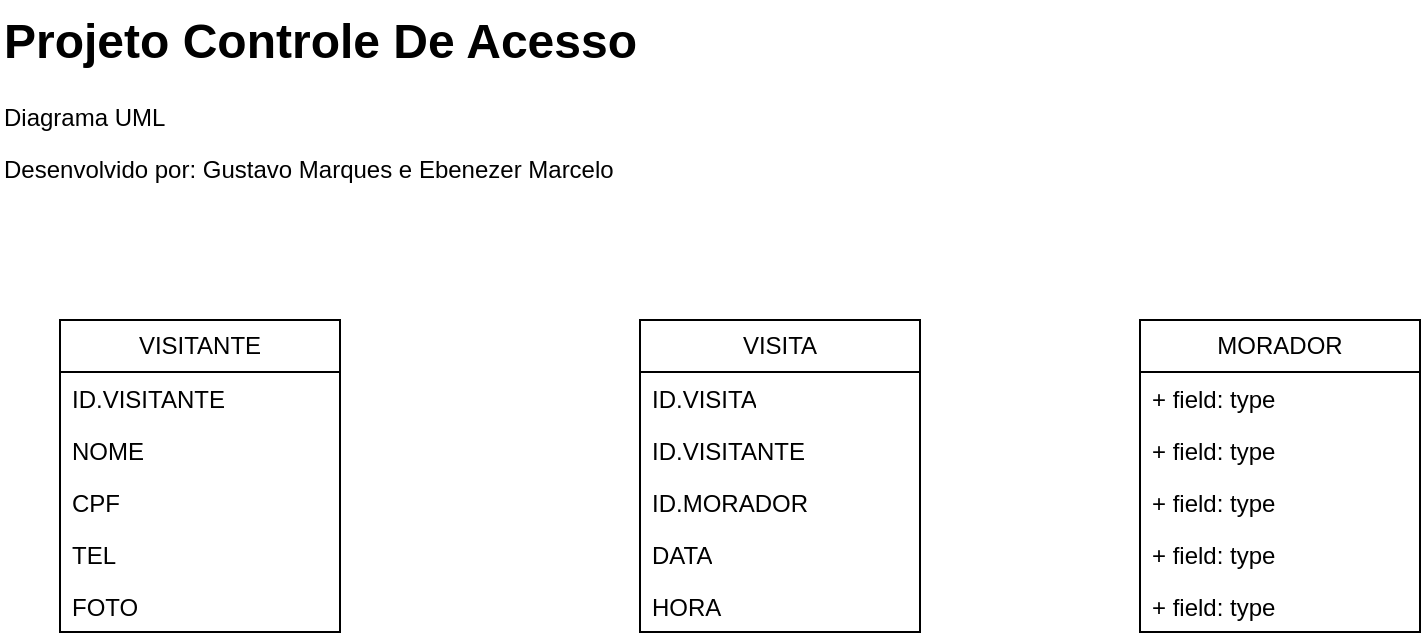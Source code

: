 <mxfile version="26.1.0">
  <diagram name="Page-1" id="W9D37P64vIjJOq914Ekg">
    <mxGraphModel dx="1034" dy="420" grid="1" gridSize="10" guides="1" tooltips="1" connect="1" arrows="1" fold="1" page="1" pageScale="1" pageWidth="850" pageHeight="1100" math="0" shadow="0">
      <root>
        <mxCell id="0" />
        <mxCell id="1" parent="0" />
        <mxCell id="ZYSMAdA9wxsMHeKSI5tO-1" value="VISITA" style="swimlane;fontStyle=0;childLayout=stackLayout;horizontal=1;startSize=26;fillColor=none;horizontalStack=0;resizeParent=1;resizeParentMax=0;resizeLast=0;collapsible=1;marginBottom=0;whiteSpace=wrap;html=1;" parent="1" vertex="1">
          <mxGeometry x="350" y="190" width="140" height="156" as="geometry" />
        </mxCell>
        <mxCell id="ZYSMAdA9wxsMHeKSI5tO-3" value="ID.VISITA" style="text;strokeColor=none;fillColor=none;align=left;verticalAlign=top;spacingLeft=4;spacingRight=4;overflow=hidden;rotatable=0;points=[[0,0.5],[1,0.5]];portConstraint=eastwest;whiteSpace=wrap;html=1;" parent="ZYSMAdA9wxsMHeKSI5tO-1" vertex="1">
          <mxGeometry y="26" width="140" height="26" as="geometry" />
        </mxCell>
        <mxCell id="uSdl-e1M3gpaHHDuwh7n-1" value="ID.VISITANTE" style="text;strokeColor=none;fillColor=none;align=left;verticalAlign=top;spacingLeft=4;spacingRight=4;overflow=hidden;rotatable=0;points=[[0,0.5],[1,0.5]];portConstraint=eastwest;whiteSpace=wrap;html=1;" vertex="1" parent="ZYSMAdA9wxsMHeKSI5tO-1">
          <mxGeometry y="52" width="140" height="26" as="geometry" />
        </mxCell>
        <mxCell id="uSdl-e1M3gpaHHDuwh7n-3" value="ID.MORADOR" style="text;strokeColor=none;fillColor=none;align=left;verticalAlign=top;spacingLeft=4;spacingRight=4;overflow=hidden;rotatable=0;points=[[0,0.5],[1,0.5]];portConstraint=eastwest;whiteSpace=wrap;html=1;" vertex="1" parent="ZYSMAdA9wxsMHeKSI5tO-1">
          <mxGeometry y="78" width="140" height="26" as="geometry" />
        </mxCell>
        <mxCell id="uSdl-e1M3gpaHHDuwh7n-6" value="DATA" style="text;strokeColor=none;fillColor=none;align=left;verticalAlign=top;spacingLeft=4;spacingRight=4;overflow=hidden;rotatable=0;points=[[0,0.5],[1,0.5]];portConstraint=eastwest;whiteSpace=wrap;html=1;" vertex="1" parent="ZYSMAdA9wxsMHeKSI5tO-1">
          <mxGeometry y="104" width="140" height="26" as="geometry" />
        </mxCell>
        <mxCell id="uSdl-e1M3gpaHHDuwh7n-2" value="HORA" style="text;strokeColor=none;fillColor=none;align=left;verticalAlign=top;spacingLeft=4;spacingRight=4;overflow=hidden;rotatable=0;points=[[0,0.5],[1,0.5]];portConstraint=eastwest;whiteSpace=wrap;html=1;" vertex="1" parent="ZYSMAdA9wxsMHeKSI5tO-1">
          <mxGeometry y="130" width="140" height="26" as="geometry" />
        </mxCell>
        <mxCell id="ZYSMAdA9wxsMHeKSI5tO-5" value="VISITANTE" style="swimlane;fontStyle=0;childLayout=stackLayout;horizontal=1;startSize=26;fillColor=none;horizontalStack=0;resizeParent=1;resizeParentMax=0;resizeLast=0;collapsible=1;marginBottom=0;whiteSpace=wrap;html=1;" parent="1" vertex="1">
          <mxGeometry x="60" y="190" width="140" height="156" as="geometry" />
        </mxCell>
        <mxCell id="ZYSMAdA9wxsMHeKSI5tO-6" value="ID.VISITANTE" style="text;strokeColor=none;fillColor=none;align=left;verticalAlign=top;spacingLeft=4;spacingRight=4;overflow=hidden;rotatable=0;points=[[0,0.5],[1,0.5]];portConstraint=eastwest;whiteSpace=wrap;html=1;" parent="ZYSMAdA9wxsMHeKSI5tO-5" vertex="1">
          <mxGeometry y="26" width="140" height="26" as="geometry" />
        </mxCell>
        <mxCell id="ZYSMAdA9wxsMHeKSI5tO-7" value="NOME" style="text;strokeColor=none;fillColor=none;align=left;verticalAlign=top;spacingLeft=4;spacingRight=4;overflow=hidden;rotatable=0;points=[[0,0.5],[1,0.5]];portConstraint=eastwest;whiteSpace=wrap;html=1;" parent="ZYSMAdA9wxsMHeKSI5tO-5" vertex="1">
          <mxGeometry y="52" width="140" height="26" as="geometry" />
        </mxCell>
        <mxCell id="ZYSMAdA9wxsMHeKSI5tO-8" value="CPF" style="text;strokeColor=none;fillColor=none;align=left;verticalAlign=top;spacingLeft=4;spacingRight=4;overflow=hidden;rotatable=0;points=[[0,0.5],[1,0.5]];portConstraint=eastwest;whiteSpace=wrap;html=1;" parent="ZYSMAdA9wxsMHeKSI5tO-5" vertex="1">
          <mxGeometry y="78" width="140" height="26" as="geometry" />
        </mxCell>
        <mxCell id="ZYSMAdA9wxsMHeKSI5tO-15" value="TEL" style="text;strokeColor=none;fillColor=none;align=left;verticalAlign=top;spacingLeft=4;spacingRight=4;overflow=hidden;rotatable=0;points=[[0,0.5],[1,0.5]];portConstraint=eastwest;whiteSpace=wrap;html=1;" parent="ZYSMAdA9wxsMHeKSI5tO-5" vertex="1">
          <mxGeometry y="104" width="140" height="26" as="geometry" />
        </mxCell>
        <mxCell id="ZYSMAdA9wxsMHeKSI5tO-14" value="FOTO" style="text;strokeColor=none;fillColor=none;align=left;verticalAlign=top;spacingLeft=4;spacingRight=4;overflow=hidden;rotatable=0;points=[[0,0.5],[1,0.5]];portConstraint=eastwest;whiteSpace=wrap;html=1;" parent="ZYSMAdA9wxsMHeKSI5tO-5" vertex="1">
          <mxGeometry y="130" width="140" height="26" as="geometry" />
        </mxCell>
        <mxCell id="ZYSMAdA9wxsMHeKSI5tO-9" value="MORADOR" style="swimlane;fontStyle=0;childLayout=stackLayout;horizontal=1;startSize=26;fillColor=none;horizontalStack=0;resizeParent=1;resizeParentMax=0;resizeLast=0;collapsible=1;marginBottom=0;whiteSpace=wrap;html=1;" parent="1" vertex="1">
          <mxGeometry x="600" y="190" width="140" height="156" as="geometry" />
        </mxCell>
        <mxCell id="ZYSMAdA9wxsMHeKSI5tO-10" value="+ field: type" style="text;strokeColor=none;fillColor=none;align=left;verticalAlign=top;spacingLeft=4;spacingRight=4;overflow=hidden;rotatable=0;points=[[0,0.5],[1,0.5]];portConstraint=eastwest;whiteSpace=wrap;html=1;" parent="ZYSMAdA9wxsMHeKSI5tO-9" vertex="1">
          <mxGeometry y="26" width="140" height="26" as="geometry" />
        </mxCell>
        <mxCell id="ZYSMAdA9wxsMHeKSI5tO-11" value="+ field: type" style="text;strokeColor=none;fillColor=none;align=left;verticalAlign=top;spacingLeft=4;spacingRight=4;overflow=hidden;rotatable=0;points=[[0,0.5],[1,0.5]];portConstraint=eastwest;whiteSpace=wrap;html=1;" parent="ZYSMAdA9wxsMHeKSI5tO-9" vertex="1">
          <mxGeometry y="52" width="140" height="26" as="geometry" />
        </mxCell>
        <mxCell id="ZYSMAdA9wxsMHeKSI5tO-12" value="+ field: type" style="text;strokeColor=none;fillColor=none;align=left;verticalAlign=top;spacingLeft=4;spacingRight=4;overflow=hidden;rotatable=0;points=[[0,0.5],[1,0.5]];portConstraint=eastwest;whiteSpace=wrap;html=1;" parent="ZYSMAdA9wxsMHeKSI5tO-9" vertex="1">
          <mxGeometry y="78" width="140" height="26" as="geometry" />
        </mxCell>
        <mxCell id="uSdl-e1M3gpaHHDuwh7n-4" value="+ field: type" style="text;strokeColor=none;fillColor=none;align=left;verticalAlign=top;spacingLeft=4;spacingRight=4;overflow=hidden;rotatable=0;points=[[0,0.5],[1,0.5]];portConstraint=eastwest;whiteSpace=wrap;html=1;" vertex="1" parent="ZYSMAdA9wxsMHeKSI5tO-9">
          <mxGeometry y="104" width="140" height="26" as="geometry" />
        </mxCell>
        <mxCell id="uSdl-e1M3gpaHHDuwh7n-5" value="+ field: type" style="text;strokeColor=none;fillColor=none;align=left;verticalAlign=top;spacingLeft=4;spacingRight=4;overflow=hidden;rotatable=0;points=[[0,0.5],[1,0.5]];portConstraint=eastwest;whiteSpace=wrap;html=1;" vertex="1" parent="ZYSMAdA9wxsMHeKSI5tO-9">
          <mxGeometry y="130" width="140" height="26" as="geometry" />
        </mxCell>
        <mxCell id="ZYSMAdA9wxsMHeKSI5tO-13" value="&lt;h1 style=&quot;margin-top: 0px;&quot;&gt;&lt;font style=&quot;vertical-align: inherit;&quot;&gt;&lt;font style=&quot;vertical-align: inherit;&quot;&gt;Projeto Controle De Acesso&lt;/font&gt;&lt;/font&gt;&lt;/h1&gt;&lt;div&gt;&lt;font style=&quot;vertical-align: inherit;&quot;&gt;&lt;font style=&quot;vertical-align: inherit;&quot;&gt;&lt;font style=&quot;vertical-align: inherit;&quot;&gt;&lt;font style=&quot;vertical-align: inherit;&quot;&gt;Diagrama UML&lt;/font&gt;&lt;/font&gt;&lt;/font&gt;&lt;/font&gt;&lt;/div&gt;&lt;p&gt;&lt;font style=&quot;vertical-align: inherit;&quot;&gt;&lt;font style=&quot;vertical-align: inherit;&quot;&gt;&lt;font style=&quot;vertical-align: inherit;&quot;&gt;&lt;font style=&quot;vertical-align: inherit;&quot;&gt;&lt;font style=&quot;vertical-align: inherit;&quot;&gt;&lt;font style=&quot;vertical-align: inherit;&quot;&gt;Desenvolvido por: Gustavo Marques e Ebenezer Marcelo&lt;/font&gt;&lt;/font&gt;&lt;/font&gt;&lt;/font&gt;&lt;/font&gt;&lt;/font&gt;&lt;/p&gt;" style="text;html=1;whiteSpace=wrap;overflow=hidden;rounded=0;" parent="1" vertex="1">
          <mxGeometry x="30" y="30" width="340" height="120" as="geometry" />
        </mxCell>
      </root>
    </mxGraphModel>
  </diagram>
</mxfile>

